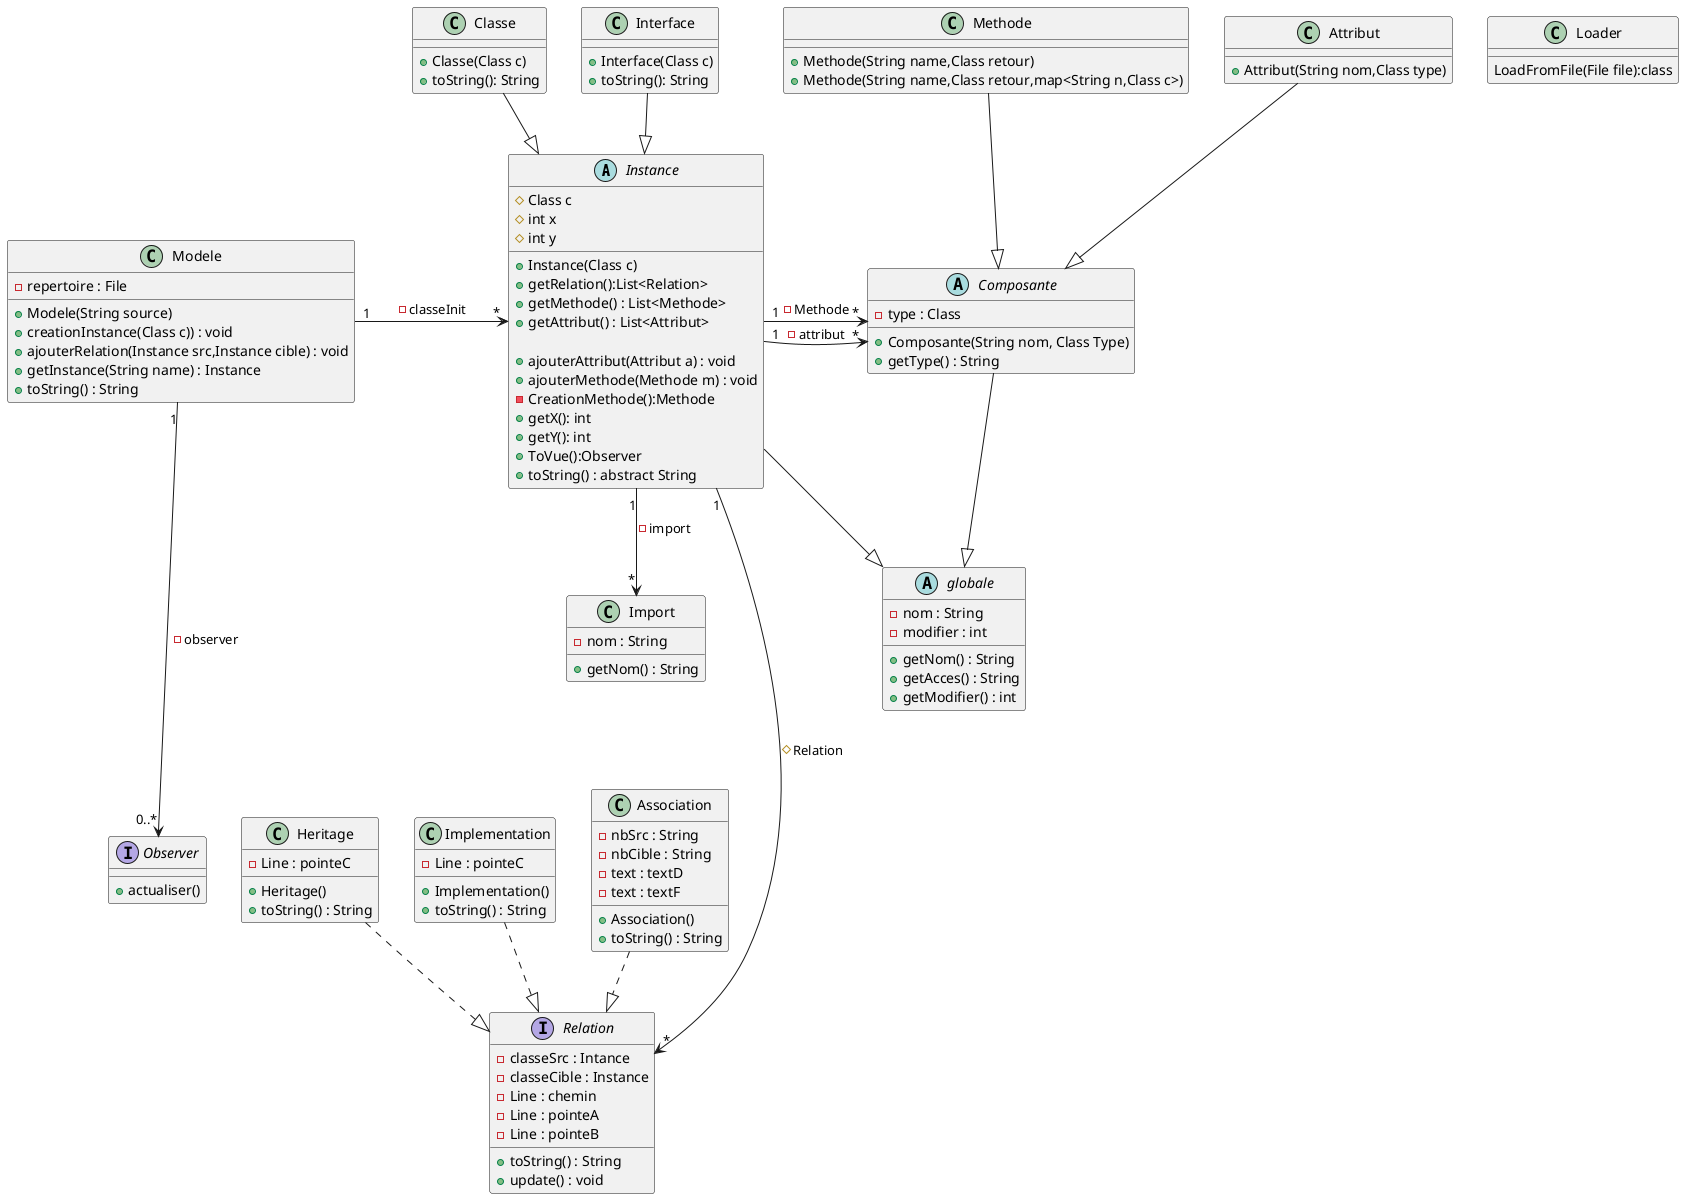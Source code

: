 @startuml
'https://plantuml.com/sequence-diagram

abstract Instance{
    # Class c
    # int x
    # int y

    +Instance(Class c)
    +getRelation():List<Relation>
    +getMethode() : List<Methode>
    +getAttribut() : List<Attribut>

    +ajouterAttribut(Attribut a) : void
    +ajouterMethode(Methode m) : void
    -CreationMethode():Methode
    +getX(): int
    +getY(): int
    +ToVue():Observer
    +toString() : abstract String
}
class Loader{
LoadFromFile(File file):class
}
class Classe{
    +Classe(Class c)
    +toString(): String
}

class Interface{
    +Interface(Class c)
    +toString(): String
}

abstract Composante{
    -type : Class
    +Composante(String nom, Class Type)
    +getType() : String

}

class Methode{
    +Methode(String name,Class retour)
    +Methode(String name,Class retour,map<String n,Class c>)
}

class Attribut{
    +Attribut(String nom,Class type)
}

class Import{
    -nom : String
    +getNom() : String
}

class Modele{
    -repertoire : File
    +Modele(String source)
    +creationInstance(Class c)) : void
    +ajouterRelation(Instance src,Instance cible) : void
    +getInstance(String name) : Instance
    +toString() : String
}

interface Relation{
    -classeSrc : Intance
    -classeCible : Instance
    -Line : chemin
    -Line : pointeA
    -Line : pointeB
    +toString() : String
    +update() : void
}

class Heritage{
    -Line : pointeC
    +Heritage()
    +toString() : String
}

class Implementation{
    -Line : pointeC
    +Implementation()
    +toString() : String
}

class Association {
    -nbSrc : String
    -nbCible : String
    -text : textD
    -text : textF
    +Association()
    +toString() : String
}

abstract globale{
    -nom : String
    -modifier : int
    +getNom() : String
    +getAcces() : String
    +getModifier() : int
}

interface Observer{
    +actualiser()
}

Modele "1" ---> "0..*" Observer : -observer
Instance--|>globale
Composante--|>globale
Modele "1" -> "*" Instance  : -classeInit
Instance "1" -> "*" Composante : -attribut
Instance "1" -> "*" Composante : -Methode
Instance "1" --> "*" Import : -import
Classe --|> Instance
Interface --|> Instance
Methode --|> Composante
Attribut --|> Composante
Instance "1" ----> "*"  Relation : #Relation
Association ..|> Relation
Heritage ..|> Relation
Implementation ..|> Relation

@enduml